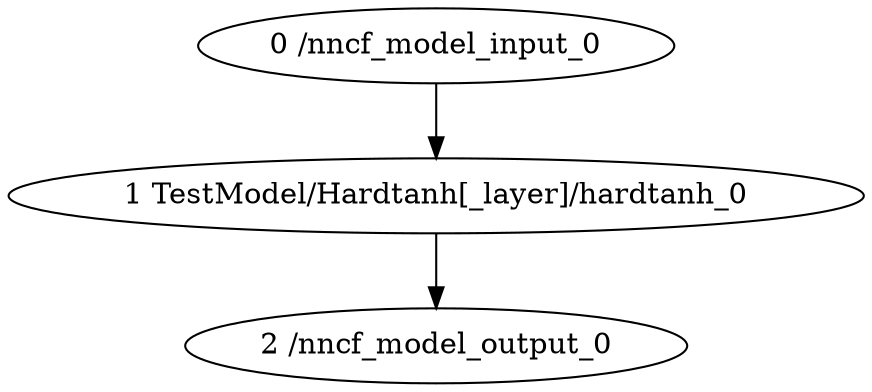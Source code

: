 strict digraph  {
"0 /nncf_model_input_0" [id=0, type=nncf_model_input];
"1 TestModel/Hardtanh[_layer]/hardtanh_0" [id=1, type=hardtanh];
"2 /nncf_model_output_0" [id=2, type=nncf_model_output];
"0 /nncf_model_input_0" -> "1 TestModel/Hardtanh[_layer]/hardtanh_0";
"1 TestModel/Hardtanh[_layer]/hardtanh_0" -> "2 /nncf_model_output_0";
}
